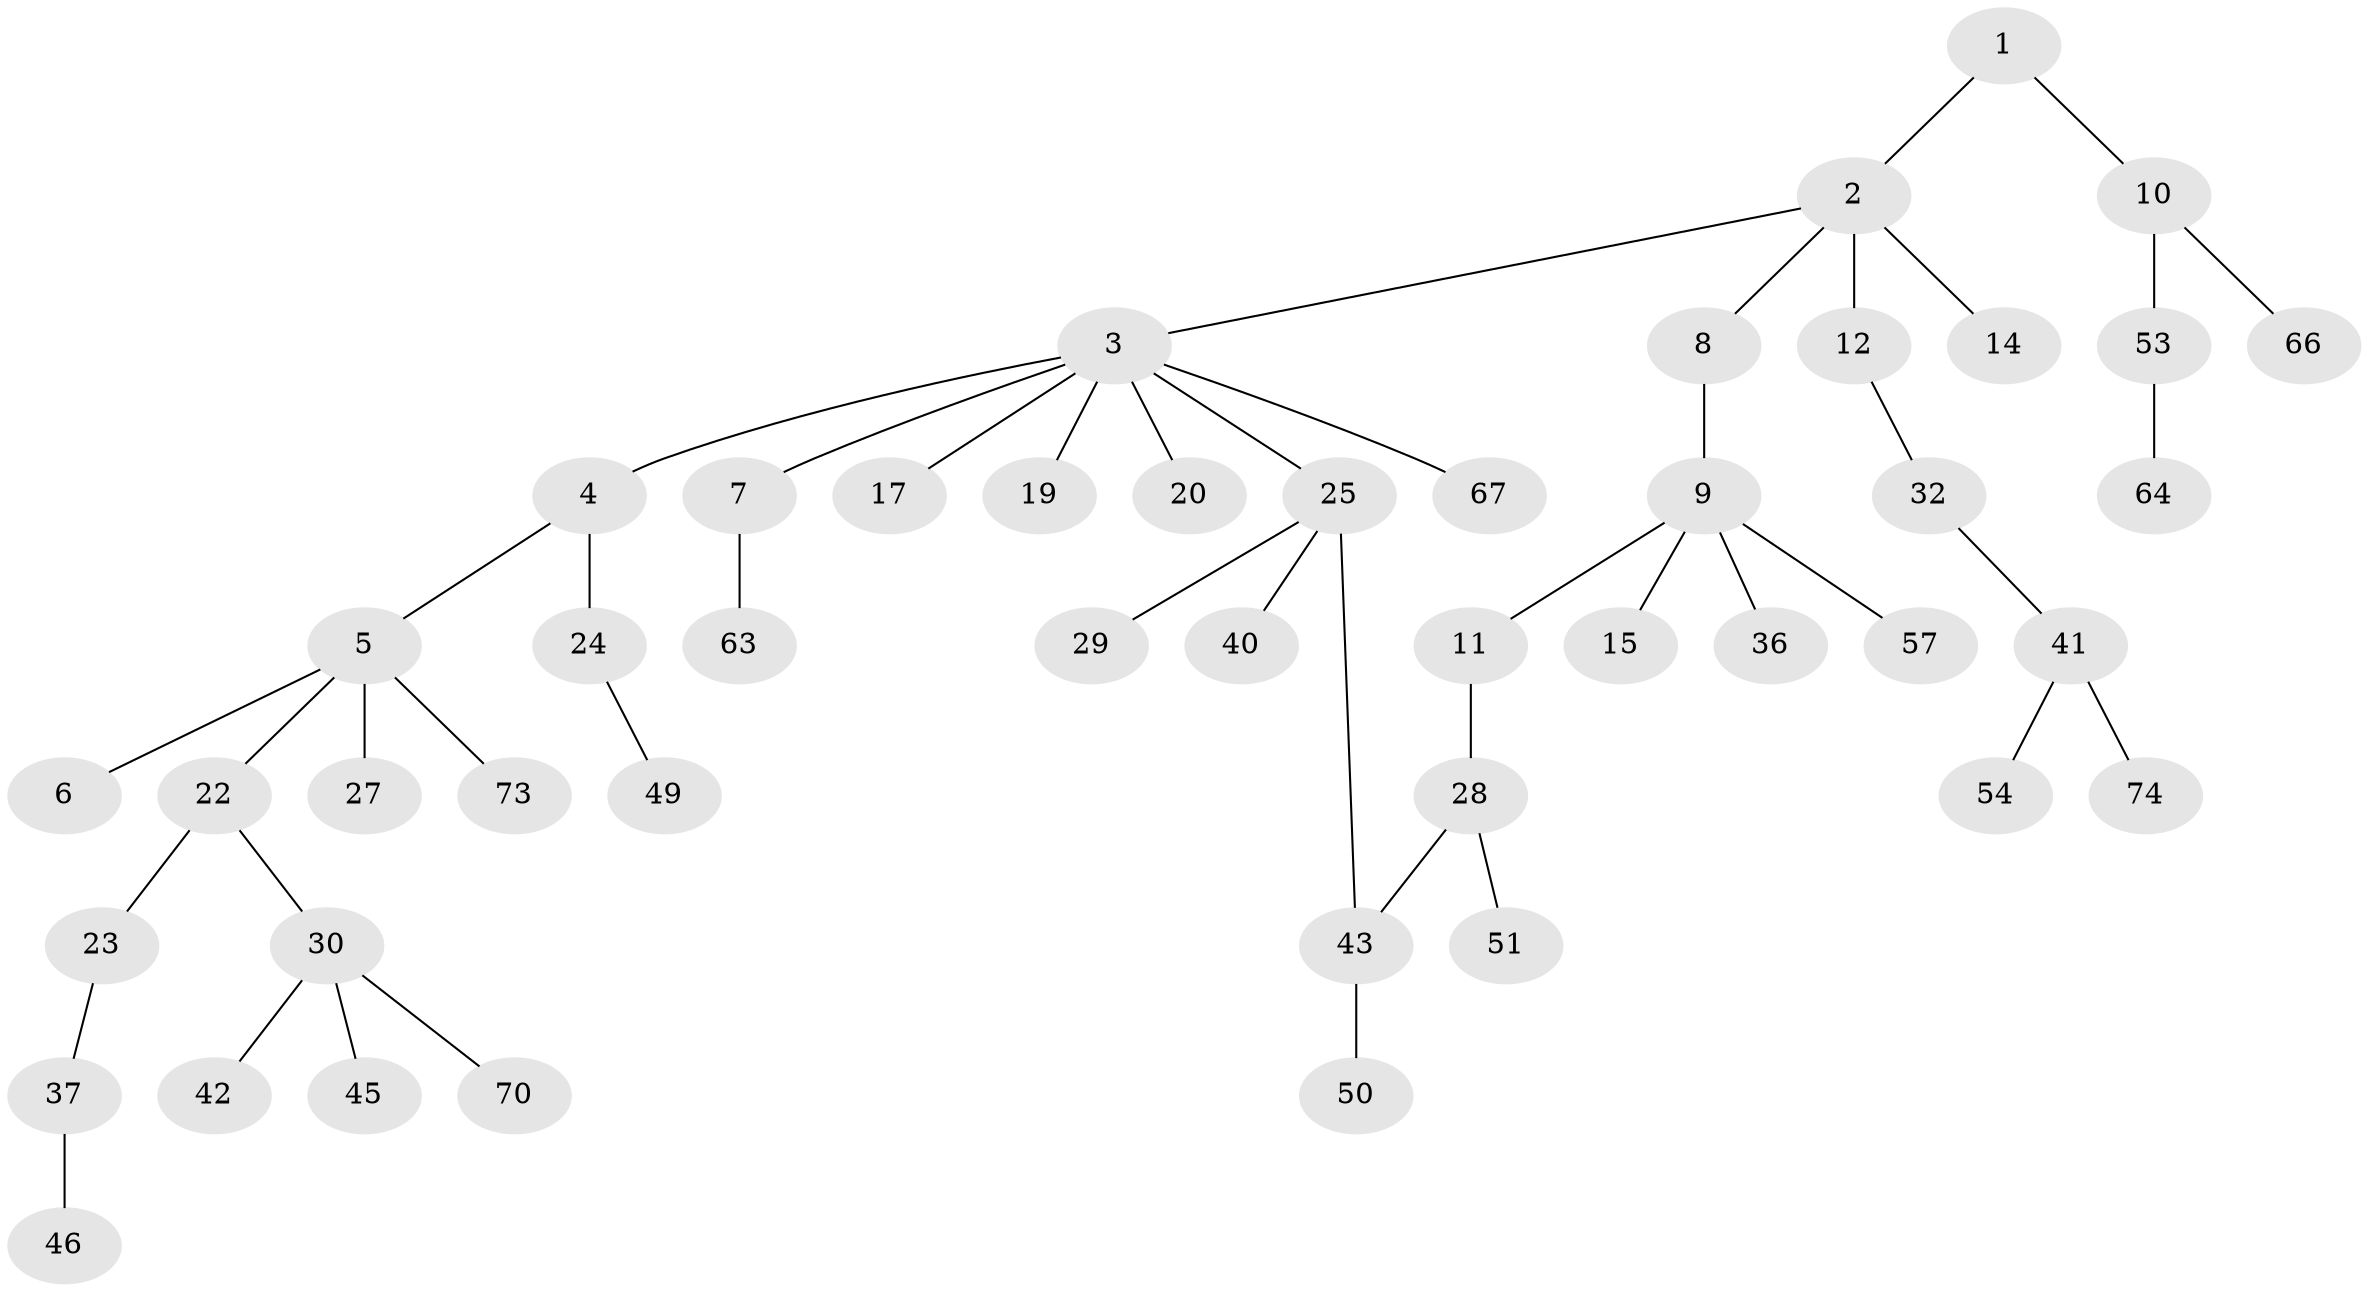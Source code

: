 // original degree distribution, {3: 0.17567567567567569, 6: 0.013513513513513514, 7: 0.013513513513513514, 4: 0.04054054054054054, 2: 0.32432432432432434, 5: 0.013513513513513514, 1: 0.4189189189189189}
// Generated by graph-tools (version 1.1) at 2025/41/03/06/25 10:41:29]
// undirected, 47 vertices, 47 edges
graph export_dot {
graph [start="1"]
  node [color=gray90,style=filled];
  1 [super="+13"];
  2 [super="+18"];
  3 [super="+16"];
  4;
  5 [super="+21"];
  6 [super="+47"];
  7 [super="+62"];
  8;
  9 [super="+35"];
  10 [super="+52"];
  11;
  12;
  14 [super="+26"];
  15 [super="+68"];
  17 [super="+71"];
  19 [super="+59"];
  20 [super="+60"];
  22 [super="+48"];
  23;
  24 [super="+55"];
  25 [super="+33"];
  27;
  28 [super="+31"];
  29;
  30 [super="+34"];
  32 [super="+61"];
  36 [super="+39"];
  37 [super="+38"];
  40 [super="+56"];
  41 [super="+44"];
  42;
  43 [super="+65"];
  45;
  46;
  49;
  50;
  51;
  53;
  54 [super="+58"];
  57;
  63;
  64 [super="+72"];
  66;
  67 [super="+69"];
  70;
  73;
  74;
  1 -- 2;
  1 -- 10;
  2 -- 3;
  2 -- 8;
  2 -- 12;
  2 -- 14;
  3 -- 4;
  3 -- 7;
  3 -- 19;
  3 -- 20;
  3 -- 25;
  3 -- 17;
  3 -- 67;
  4 -- 5;
  4 -- 24;
  5 -- 6;
  5 -- 27;
  5 -- 73;
  5 -- 22;
  7 -- 63;
  8 -- 9;
  9 -- 11;
  9 -- 15;
  9 -- 57;
  9 -- 36;
  10 -- 66;
  10 -- 53;
  11 -- 28;
  12 -- 32;
  22 -- 23;
  22 -- 30;
  23 -- 37;
  24 -- 49;
  25 -- 29;
  25 -- 40;
  25 -- 43;
  28 -- 51;
  28 -- 43;
  30 -- 42;
  30 -- 70;
  30 -- 45;
  32 -- 41;
  37 -- 46;
  41 -- 74;
  41 -- 54;
  43 -- 50;
  53 -- 64;
}
